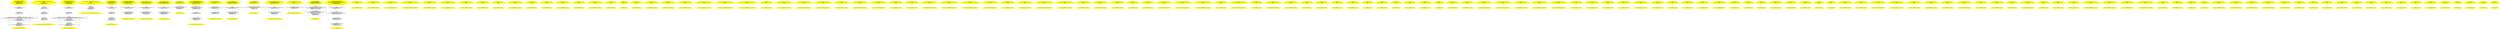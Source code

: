 digraph iCFG {
337 [label="337:  DeclStmt \n   n$59=_fun_malloc_no_fail(sizeof(int ):int ) [line 103]\n  *&x:int *=n$59 [line 103]\n  REMOVE_TEMPS(n$59); [line 103]\n " shape="box"]
	

	 337 -> 336 ;
336 [label="336:  BinaryOperatorStmt: Assign \n   n$58=*&x:int * [line 104]\n  *n$58:int =2 [line 104]\n  REMOVE_TEMPS(n$58); [line 104]\n " shape="box"]
	

	 336 -> 335 ;
335 [label="335:  DeclStmt \n   DECLARE_LOCALS(&__objc_anonymous_block_MemoryLeakExample_blockFreeNoLeakTODO______2); [line 105]\n  n$56=_fun___objc_alloc_no_fail(sizeof(class __objc_anonymous_block_MemoryLeakExample_blockFreeNoLeakTODO______2 ):unsigned long ) [line 105]\n  *&__objc_anonymous_block_MemoryLeakExample_blockFreeNoLeakTODO______2:class __objc_anonymous_block_MemoryLeakExample_blockFreeNoLeakTODO______2 =n$56 [line 105]\n  n$57=*&x:int * [line 105]\n  *n$56.x:int *=n$57 [line 105]\n  n$51=*&x:int * [line 105]\n  *&blk:_fn_ (*)=(_fun___objc_anonymous_block_MemoryLeakExample_blockFreeNoLeakTODO______2,n$51) [line 105]\n  REMOVE_TEMPS(n$56,n$57,n$51); [line 105]\n  NULLIFY(&x,false); [line 105]\n " shape="box"]
	

	 335 -> 329 ;
334 [label="334:  DeclStmt \n   n$54=*&x:int * [line 106]\n  n$55=*n$54:int  [line 106]\n  *&i:int =n$55 [line 106]\n  REMOVE_TEMPS(n$54,n$55); [line 106]\n " shape="box"]
	

	 334 -> 333 ;
333 [label="333:  Call _fun_free \n   n$53=*&x:int * [line 107]\n  _fun_free(n$53:void *) [line 107]\n  REMOVE_TEMPS(n$53); [line 107]\n  NULLIFY(&x,false); [line 107]\n " shape="box"]
	

	 333 -> 332 ;
332 [label="332:  Return Stmt \n   n$52=*&i:int  [line 108]\n  *&return:int =n$52 [line 108]\n  REMOVE_TEMPS(n$52); [line 108]\n  NULLIFY(&i,false); [line 108]\n  APPLY_ABSTRACTION; [line 108]\n " shape="box"]
	

	 332 -> 331 ;
331 [label="331: Exit __objc_anonymous_block_MemoryLeakExample_blockFreeNoLeakTODO______2 \n  " color=yellow style=filled]
	

330 [label="330: Start __objc_anonymous_block_MemoryLeakExample_blockFreeNoLeakTODO______2\nFormals:  x:int *\nLocals:  i:int \nCaptured:  x:int * \n   DECLARE_LOCALS(&return,&i); [line 105]\n  NULLIFY(&i,false); [line 105]\n " color=yellow style=filled]
	

	 330 -> 334 ;
329 [label="329:  Return Stmt \n   n$49=*&blk:_fn_ (*) [line 110]\n  n$50=n$49() [line 110]\n  *&return:int =n$50 [line 110]\n  REMOVE_TEMPS(n$49,n$50); [line 110]\n  NULLIFY(&__objc_anonymous_block_MemoryLeakExample_blockFreeNoLeakTODO______2,true); [line 110]\n  NULLIFY(&blk,false); [line 110]\n  APPLY_ABSTRACTION; [line 110]\n " shape="box"]
	

	 329 -> 328 ;
328 [label="328: Exit MemoryLeakExample_blockFreeNoLeakTODO \n  " color=yellow style=filled]
	

327 [label="327: Start MemoryLeakExample_blockFreeNoLeakTODO\nFormals:  self:class MemoryLeakExample *\nLocals:  blk:_fn_ (*) x:int * \n   DECLARE_LOCALS(&return,&blk,&x); [line 102]\n  NULLIFY(&blk,false); [line 102]\n  NULLIFY(&self,false); [line 102]\n  NULLIFY(&x,false); [line 102]\n " color=yellow style=filled]
	

	 327 -> 337 ;
326 [label="326:  DeclStmt \n   n$48=_fun_malloc_no_fail(sizeof(int ):int ) [line 94]\n  *&x:int *=n$48 [line 94]\n  REMOVE_TEMPS(n$48); [line 94]\n " shape="box"]
	

	 326 -> 325 ;
325 [label="325:  BinaryOperatorStmt: Assign \n   n$47=*&x:int * [line 95]\n  *n$47:int =2 [line 95]\n  REMOVE_TEMPS(n$47); [line 95]\n " shape="box"]
	

	 325 -> 324 ;
324 [label="324:  DeclStmt \n   DECLARE_LOCALS(&__objc_anonymous_block_MemoryLeakExample_blockCapturedVarLeak______1); [line 96]\n  n$45=_fun___objc_alloc_no_fail(sizeof(class __objc_anonymous_block_MemoryLeakExample_blockCapturedVarLeak______1 ):unsigned long ) [line 96]\n  *&__objc_anonymous_block_MemoryLeakExample_blockCapturedVarLeak______1:class __objc_anonymous_block_MemoryLeakExample_blockCapturedVarLeak______1 =n$45 [line 96]\n  n$46=*&x:int * [line 96]\n  *n$45.x:int *=n$46 [line 96]\n  n$42=*&x:int * [line 96]\n  *&blk:_fn_ (*)=(_fun___objc_anonymous_block_MemoryLeakExample_blockCapturedVarLeak______1,n$42) [line 96]\n  REMOVE_TEMPS(n$45,n$46,n$42); [line 96]\n  NULLIFY(&x,false); [line 96]\n " shape="box"]
	

	 324 -> 320 ;
323 [label="323:  Return Stmt \n   n$43=*&x:int * [line 97]\n  n$44=*n$43:int  [line 97]\n  *&return:int =n$44 [line 97]\n  REMOVE_TEMPS(n$43,n$44); [line 97]\n  NULLIFY(&x,false); [line 97]\n  APPLY_ABSTRACTION; [line 97]\n " shape="box"]
	

	 323 -> 322 ;
322 [label="322: Exit __objc_anonymous_block_MemoryLeakExample_blockCapturedVarLeak______1 \n  " color=yellow style=filled]
	

321 [label="321: Start __objc_anonymous_block_MemoryLeakExample_blockCapturedVarLeak______1\nFormals:  x:int *\nLocals: \nCaptured:  x:int * \n   DECLARE_LOCALS(&return); [line 96]\n " color=yellow style=filled]
	

	 321 -> 323 ;
320 [label="320:  Return Stmt \n   n$40=*&blk:_fn_ (*) [line 99]\n  n$41=n$40() [line 99]\n  *&return:int =n$41 [line 99]\n  REMOVE_TEMPS(n$40,n$41); [line 99]\n  NULLIFY(&__objc_anonymous_block_MemoryLeakExample_blockCapturedVarLeak______1,true); [line 99]\n  NULLIFY(&blk,false); [line 99]\n  APPLY_ABSTRACTION; [line 99]\n " shape="box"]
	

	 320 -> 319 ;
319 [label="319: Exit MemoryLeakExample_blockCapturedVarLeak \n  " color=yellow style=filled]
	

318 [label="318: Start MemoryLeakExample_blockCapturedVarLeak\nFormals:  self:class MemoryLeakExample *\nLocals:  blk:_fn_ (*) x:int * \n   DECLARE_LOCALS(&return,&blk,&x); [line 93]\n  NULLIFY(&blk,false); [line 93]\n  NULLIFY(&self,false); [line 93]\n  NULLIFY(&x,false); [line 93]\n " color=yellow style=filled]
	

	 318 -> 326 ;
317 [label="317:  DeclStmt \n   n$39=_fun_malloc_no_fail(sizeof(int ):int ) [line 88]\n  *&x:int *=n$39 [line 88]\n  REMOVE_TEMPS(n$39); [line 88]\n " shape="box"]
	

	 317 -> 316 ;
316 [label="316:  BinaryOperatorStmt: Assign \n   n$38=*&x:int * [line 89]\n  *n$38:int =7 [line 89]\n  REMOVE_TEMPS(n$38); [line 89]\n " shape="box"]
	

	 316 -> 315 ;
315 [label="315:  Return Stmt \n   n$36=*&x:int * [line 90]\n  n$37=*n$36:int  [line 90]\n  *&return:int =n$37 [line 90]\n  REMOVE_TEMPS(n$36,n$37); [line 90]\n  NULLIFY(&x,false); [line 90]\n  APPLY_ABSTRACTION; [line 90]\n " shape="box"]
	

	 315 -> 314 ;
314 [label="314: Exit MemoryLeakExample_regularLeak \n  " color=yellow style=filled]
	

313 [label="313: Start MemoryLeakExample_regularLeak\nFormals:  self:class MemoryLeakExample *\nLocals:  x:int * \n   DECLARE_LOCALS(&return,&x); [line 87]\n  NULLIFY(&self,false); [line 87]\n  NULLIFY(&x,false); [line 87]\n " color=yellow style=filled]
	

	 313 -> 317 ;
312 [label="312:  DeclStmt \n   n$35=_fun_FBColorCreateWithGray(0.000000:double ,0.300000:double ) [line 83]\n  *&borderColor:struct CGColor *=n$35 [line 83]\n  REMOVE_TEMPS(n$35); [line 83]\n " shape="box"]
	

	 312 -> 311 ;
311 [label="311:  Call _fun_CGColorRelease \n   n$34=*&borderColor:struct CGColor * [line 84]\n  _fun_CGColorRelease(n$34:struct CGColor *) [line 84]\n  REMOVE_TEMPS(n$34); [line 84]\n  NULLIFY(&borderColor,false); [line 84]\n  APPLY_ABSTRACTION; [line 84]\n " shape="box"]
	

	 311 -> 310 ;
310 [label="310: Exit MemoryLeakExample_testFBColorCreateWithGray \n  " color=yellow style=filled]
	

309 [label="309: Start MemoryLeakExample_testFBColorCreateWithGray\nFormals:  self:class MemoryLeakExample *\nLocals:  borderColor:struct CGColor * \n   DECLARE_LOCALS(&return,&borderColor); [line 82]\n  NULLIFY(&borderColor,false); [line 82]\n  NULLIFY(&self,false); [line 82]\n " color=yellow style=filled]
	

	 309 -> 312 ;
308 [label="308:  DeclStmt \n   n$33=_fun_CGBitmapContextCreateImage(0:struct CGContext *) [line 76]\n  *&newImage:struct CGImage *=n$33 [line 76]\n  REMOVE_TEMPS(n$33); [line 76]\n " shape="box"]
	

	 308 -> 307 ;
307 [label="307:  Call _fun_CGImageRelease \n   n$32=*&newImage:struct CGImage * [line 77]\n  _fun_CGImageRelease(n$32:struct CGImage *) [line 77]\n  REMOVE_TEMPS(n$32); [line 77]\n  NULLIFY(&newImage,false); [line 77]\n  APPLY_ABSTRACTION; [line 77]\n " shape="box"]
	

	 307 -> 306 ;
306 [label="306: Exit MemoryLeakExample_testImageRefRelease \n  " color=yellow style=filled]
	

305 [label="305: Start MemoryLeakExample_testImageRefRelease\nFormals: \nLocals:  newImage:struct CGImage * \n   DECLARE_LOCALS(&return,&newImage); [line 75]\n  NULLIFY(&newImage,false); [line 75]\n " color=yellow style=filled]
	

	 305 -> 308 ;
304 [label="304:  DeclStmt \n   n$31=_fun_SecTrustCopyPublicKey(0:struct __SecTrust *) [line 71]\n  *&allowedPublicKey:struct __SecKey *=n$31 [line 71]\n  REMOVE_TEMPS(n$31); [line 71]\n " shape="box"]
	

	 304 -> 303 ;
303 [label="303:  Call _fun___objc_release_cf \n   n$30=*&allowedPublicKey:struct __SecKey * [line 72]\n  _fun___objc_release_cf(1:_Bool ,n$30:void *) [line 72]\n  REMOVE_TEMPS(n$30); [line 72]\n  NULLIFY(&allowedPublicKey,false); [line 72]\n  APPLY_ABSTRACTION; [line 72]\n " shape="box"]
	

	 303 -> 302 ;
302 [label="302: Exit MemoryLeakExample_test2NoLeak \n  " color=yellow style=filled]
	

301 [label="301: Start MemoryLeakExample_test2NoLeak\nFormals: \nLocals:  allowedPublicKey:struct __SecKey * \n   DECLARE_LOCALS(&return,&allowedPublicKey); [line 70]\n  NULLIFY(&allowedPublicKey,false); [line 70]\n " color=yellow style=filled]
	

	 301 -> 304 ;
300 [label="300:  Call _fun_SecTrustCopyPublicKey \n   n$28=*&trust:struct __SecTrust * [line 67]\n  n$29=_fun_SecTrustCopyPublicKey(n$28:struct __SecTrust *) [line 67]\n  REMOVE_TEMPS(n$28,n$29); [line 67]\n  NULLIFY(&trust,false); [line 67]\n  APPLY_ABSTRACTION; [line 67]\n " shape="box"]
	

	 300 -> 299 ;
299 [label="299: Exit MemoryLeakExample_test2: \n  " color=yellow style=filled]
	

298 [label="298: Start MemoryLeakExample_test2:\nFormals:  trust:struct __SecTrust *\nLocals:  \n   DECLARE_LOCALS(&return); [line 66]\n " color=yellow style=filled]
	

	 298 -> 300 ;
297 [label="297:  DeclStmt \n   n$26=*&rect:struct CGRect  [line 59]\n  n$27=_fun_CGRectGetHeight(n$26:struct CGRect ) [line 59]\n  *&lineThickness:double =(0.200000 * n$27) [line 59]\n  REMOVE_TEMPS(n$26,n$27); [line 59]\n  NULLIFY(&rect,false); [line 59]\n  NULLIFY(&lineThickness,false); [line 59]\n " shape="box"]
	

	 297 -> 296 ;
296 [label="296:  DeclStmt \n   n$25=_fun_CGPathCreateMutable() [line 62]\n  *&path1:struct CGPath *=n$25 [line 62]\n  REMOVE_TEMPS(n$25); [line 62]\n " shape="box"]
	

	 296 -> 295 ;
295 [label="295:  Call _fun___objc_release_cf \n   n$24=*&path1:struct CGPath * [line 63]\n  _fun___objc_release_cf(1:_Bool ,n$24:void *) [line 63]\n  REMOVE_TEMPS(n$24); [line 63]\n  NULLIFY(&path1,false); [line 63]\n  APPLY_ABSTRACTION; [line 63]\n " shape="box"]
	

	 295 -> 294 ;
294 [label="294: Exit MemoryLeakExample_createCloseCrossGlyphNoLeak: \n  " color=yellow style=filled]
	

293 [label="293: Start MemoryLeakExample_createCloseCrossGlyphNoLeak:\nFormals:  rect:struct CGRect \nLocals:  path1:struct CGPath * lineThickness:double  \n   DECLARE_LOCALS(&return,&path1,&lineThickness); [line 58]\n  NULLIFY(&lineThickness,false); [line 58]\n  NULLIFY(&path1,false); [line 58]\n " color=yellow style=filled]
	

	 293 -> 297 ;
292 [label="292:  BinaryOperatorStmt: Mul \n   n$22=*&rect:struct CGRect  [line 54]\n  n$23=_fun_CGRectGetHeight(n$22:struct CGRect ) [line 54]\n  REMOVE_TEMPS(n$22,n$23); [line 54]\n  NULLIFY(&rect,false); [line 54]\n " shape="box"]
	

	 292 -> 291 ;
291 [label="291:  Call _fun_CGPathCreateMutable \n   n$21=_fun_CGPathCreateMutable() [line 55]\n  REMOVE_TEMPS(n$21); [line 55]\n  APPLY_ABSTRACTION; [line 55]\n " shape="box"]
	

	 291 -> 290 ;
290 [label="290: Exit MemoryLeakExample_createCloseCrossGlyph: \n  " color=yellow style=filled]
	

289 [label="289: Start MemoryLeakExample_createCloseCrossGlyph:\nFormals:  rect:struct CGRect \nLocals:  \n   DECLARE_LOCALS(&return); [line 53]\n " color=yellow style=filled]
	

	 289 -> 292 ;
288 [label="288:  DeclStmt \n   n$20=_fun_CTFramesetterCreateWithAttributedString(0:struct __CFAttributedString *) [line 49]\n  *&framesetter:struct __CTFramesetter *=n$20 [line 49]\n  REMOVE_TEMPS(n$20); [line 49]\n " shape="box"]
	

	 288 -> 287 ;
287 [label="287:  Call _fun___objc_release_cf \n   n$19=*&framesetter:struct __CTFramesetter * [line 50]\n  _fun___objc_release_cf(1:_Bool ,n$19:void *) [line 50]\n  REMOVE_TEMPS(n$19); [line 50]\n  NULLIFY(&framesetter,false); [line 50]\n  APPLY_ABSTRACTION; [line 50]\n " shape="box"]
	

	 287 -> 286 ;
286 [label="286: Exit MemoryLeakExample_test1NoLeak \n  " color=yellow style=filled]
	

285 [label="285: Start MemoryLeakExample_test1NoLeak\nFormals: \nLocals:  framesetter:struct __CTFramesetter * \n   DECLARE_LOCALS(&return,&framesetter); [line 48]\n  NULLIFY(&framesetter,false); [line 48]\n " color=yellow style=filled]
	

	 285 -> 288 ;
284 [label="284:  Call _fun_CTFramesetterCreateWithAttributedString \n   n$17=*&str:struct __CFAttributedString * [line 45]\n  n$18=_fun_CTFramesetterCreateWithAttributedString(n$17:struct __CFAttributedString *) [line 45]\n  REMOVE_TEMPS(n$17,n$18); [line 45]\n  NULLIFY(&str,false); [line 45]\n  APPLY_ABSTRACTION; [line 45]\n " shape="box"]
	

	 284 -> 283 ;
283 [label="283: Exit MemoryLeakExample_test1: \n  " color=yellow style=filled]
	

282 [label="282: Start MemoryLeakExample_test1:\nFormals:  str:struct __CFAttributedString *\nLocals:  \n   DECLARE_LOCALS(&return); [line 44]\n " color=yellow style=filled]
	

	 282 -> 284 ;
281 [label="281:  DeclStmt \n   n$16=_fun_CFAttributedStringCreateMutable(0:struct __CFAllocator *,0:long ) [line 40]\n  *&maString:struct __CFAttributedString *=n$16 [line 40]\n  REMOVE_TEMPS(n$16); [line 40]\n " shape="box"]
	

	 281 -> 280 ;
280 [label="280:  Call _fun___objc_release_cf \n   n$15=*&maString:struct __CFAttributedString * [line 41]\n  _fun___objc_release_cf(1:_Bool ,n$15:void *) [line 41]\n  REMOVE_TEMPS(n$15); [line 41]\n  NULLIFY(&maString,false); [line 41]\n  APPLY_ABSTRACTION; [line 41]\n " shape="box"]
	

	 280 -> 279 ;
279 [label="279: Exit MemoryLeakExample_measureFrameSizeForTextNoLeak \n  " color=yellow style=filled]
	

278 [label="278: Start MemoryLeakExample_measureFrameSizeForTextNoLeak\nFormals: \nLocals:  maString:struct __CFAttributedString * \n   DECLARE_LOCALS(&return,&maString); [line 38]\n  NULLIFY(&maString,false); [line 38]\n " color=yellow style=filled]
	

	 278 -> 281 ;
277 [label="277:  Call _fun_CFAttributedStringCreateMutable \n   n$14=_fun_CFAttributedStringCreateMutable(0:struct __CFAllocator *,0:long ) [line 35]\n  REMOVE_TEMPS(n$14); [line 35]\n  APPLY_ABSTRACTION; [line 35]\n " shape="box"]
	

	 277 -> 276 ;
276 [label="276: Exit MemoryLeakExample_measureFrameSizeForText \n  " color=yellow style=filled]
	

275 [label="275: Start MemoryLeakExample_measureFrameSizeForText\nFormals: \nLocals:  \n   DECLARE_LOCALS(&return); [line 34]\n " color=yellow style=filled]
	

	 275 -> 277 ;
274 [label="274:  DeclStmt \n   n$10=*&self:class MemoryLeakExample * [line 30]\n  n$11=_fun_MemoryLeakExample_backgroundCoveringView(n$10:class MemoryLeakExample *) [line 30]\n  n$12=_fun_UIView_bounds(n$11:class UIView *) [line 30]\n  n$13=_fun_CGPathCreateWithRect(n$12:struct CGRect ,0:struct CGAffineTransform *) [line 30]\n  *&shadowPath:struct CGPath *=n$13 [line 30]\n  REMOVE_TEMPS(n$10,n$11,n$12,n$13); [line 30]\n " shape="box"]
	

	 274 -> 273 ;
273 [label="273:  Message Call: setShadowPath: \n   n$6=*&self:class MemoryLeakExample * [line 31]\n  n$7=_fun_MemoryLeakExample_backgroundCoveringView(n$6:class MemoryLeakExample *) [line 31]\n  n$8=_fun_UIView_layer(n$7:class UIView *) [line 31]\n  n$9=*&shadowPath:struct CGPath * [line 31]\n  _fun_CALayer_setShadowPath:(n$8:class CALayer *,n$9:struct CGPath *) [line 31]\n  REMOVE_TEMPS(n$6,n$7,n$8,n$9); [line 31]\n  NULLIFY(&self,false); [line 31]\n  NULLIFY(&shadowPath,false); [line 31]\n  APPLY_ABSTRACTION; [line 31]\n " shape="box"]
	

	 273 -> 272 ;
272 [label="272: Exit MemoryLeakExample_test \n  " color=yellow style=filled]
	

271 [label="271: Start MemoryLeakExample_test\nFormals:  self:class MemoryLeakExample *\nLocals:  shadowPath:struct CGPath * \n   DECLARE_LOCALS(&return,&shadowPath); [line 28]\n  NULLIFY(&shadowPath,false); [line 28]\n " color=yellow style=filled]
	

	 271 -> 274 ;
270 [label="270:  DeclStmt \n   n$5=_fun___objc_alloc_no_fail(sizeof(class UIView ):unsigned long ) [line 20]\n  *&attachmentContainerView:class UIView *=n$5 [line 20]\n  REMOVE_TEMPS(n$5); [line 20]\n " shape="box"]
	

	 270 -> 269 ;
269 [label="269:  DeclStmt \n   n$2=*&attachmentContainerView:class UIView * [line 22]\n  n$3=_fun_UIView_bounds(n$2:class UIView *) [line 22]\n  n$4=_fun_CGPathCreateWithRect(n$3:struct CGRect ,0:struct CGAffineTransform *) [line 22]\n  *&shadowPath:struct CGPath *=n$4 [line 22]\n  REMOVE_TEMPS(n$2,n$3,n$4); [line 22]\n " shape="box"]
	

	 269 -> 268 ;
268 [label="268:  Call _fun_CGPathRelease \n   n$1=*&shadowPath:struct CGPath * [line 24]\n  _fun_CGPathRelease(n$1:struct CGPath *) [line 24]\n  REMOVE_TEMPS(n$1); [line 24]\n  NULLIFY(&shadowPath,false); [line 24]\n " shape="box"]
	

	 268 -> 267 ;
267 [label="267:  Message Call: release \n   n$0=*&attachmentContainerView:class UIView * [line 25]\n  _fun___objc_release(n$0:class UIView *) [line 25]\n  REMOVE_TEMPS(n$0); [line 25]\n  NULLIFY(&attachmentContainerView,false); [line 25]\n  APPLY_ABSTRACTION; [line 25]\n " shape="box"]
	

	 267 -> 266 ;
266 [label="266: Exit MemoryLeakExample_layoutSubviews \n  " color=yellow style=filled]
	

265 [label="265: Start MemoryLeakExample_layoutSubviews\nFormals:  self:class MemoryLeakExample *\nLocals:  shadowPath:struct CGPath * attachmentContainerView:class UIView * \n   DECLARE_LOCALS(&return,&shadowPath,&attachmentContainerView); [line 19]\n  NULLIFY(&attachmentContainerView,false); [line 19]\n  NULLIFY(&self,false); [line 19]\n  NULLIFY(&shadowPath,false); [line 19]\n " color=yellow style=filled]
	

	 265 -> 270 ;
264 [label="264: Exit MemoryLeakExample_frontendChecks \n  " color=yellow style=filled]
	

263 [label="263: Start MemoryLeakExample_frontendChecks\nFormals: \nLocals:  \n  " color=yellow style=filled]
	

	 263 -> 264 ;
262 [label="262: Exit UICollisionBehaviorDelegate_frontendChecks \n  " color=yellow style=filled]
	

261 [label="261: Start UICollisionBehaviorDelegate_frontendChecks\nFormals: \nLocals:  \n  " color=yellow style=filled]
	

	 261 -> 262 ;
260 [label="260: Exit UIDynamicAnimatorDelegate_frontendChecks \n  " color=yellow style=filled]
	

259 [label="259: Start UIDynamicAnimatorDelegate_frontendChecks\nFormals: \nLocals:  \n  " color=yellow style=filled]
	

	 259 -> 260 ;
258 [label="258: Exit UIPopoverPresentationControllerDelegate_frontendChecks \n  " color=yellow style=filled]
	

257 [label="257: Start UIPopoverPresentationControllerDelegate_frontendChecks\nFormals: \nLocals:  \n  " color=yellow style=filled]
	

	 257 -> 258 ;
256 [label="256: Exit NSTextAttachmentContainer_frontendChecks \n  " color=yellow style=filled]
	

255 [label="255: Start NSTextAttachmentContainer_frontendChecks\nFormals: \nLocals:  \n  " color=yellow style=filled]
	

	 255 -> 256 ;
254 [label="254: Exit NSTextLayoutOrientationProvider_frontendChecks \n  " color=yellow style=filled]
	

253 [label="253: Start NSTextLayoutOrientationProvider_frontendChecks\nFormals: \nLocals:  \n  " color=yellow style=filled]
	

	 253 -> 254 ;
252 [label="252: Exit NSLayoutManagerDelegate_frontendChecks \n  " color=yellow style=filled]
	

251 [label="251: Start NSLayoutManagerDelegate_frontendChecks\nFormals: \nLocals:  \n  " color=yellow style=filled]
	

	 251 -> 252 ;
250 [label="250: Exit NSTextStorageDelegate_frontendChecks \n  " color=yellow style=filled]
	

249 [label="249: Start NSTextStorageDelegate_frontendChecks\nFormals: \nLocals:  \n  " color=yellow style=filled]
	

	 249 -> 250 ;
248 [label="248: Exit UIWebViewDelegate_frontendChecks \n  " color=yellow style=filled]
	

247 [label="247: Start UIWebViewDelegate_frontendChecks\nFormals: \nLocals:  \n  " color=yellow style=filled]
	

	 247 -> 248 ;
246 [label="246: Exit UIVideoEditorControllerDelegate_frontendChecks \n  " color=yellow style=filled]
	

245 [label="245: Start UIVideoEditorControllerDelegate_frontendChecks\nFormals: \nLocals:  \n  " color=yellow style=filled]
	

	 245 -> 246 ;
244 [label="244: Exit UIToolbarDelegate_frontendChecks \n  " color=yellow style=filled]
	

243 [label="243: Start UIToolbarDelegate_frontendChecks\nFormals: \nLocals:  \n  " color=yellow style=filled]
	

	 243 -> 244 ;
242 [label="242: Exit UITextViewDelegate_frontendChecks \n  " color=yellow style=filled]
	

241 [label="241: Start UITextViewDelegate_frontendChecks\nFormals: \nLocals:  \n  " color=yellow style=filled]
	

	 241 -> 242 ;
240 [label="240: Exit UITabBarControllerDelegate_frontendChecks \n  " color=yellow style=filled]
	

239 [label="239: Start UITabBarControllerDelegate_frontendChecks\nFormals: \nLocals:  \n  " color=yellow style=filled]
	

	 239 -> 240 ;
238 [label="238: Exit UITabBarDelegate_frontendChecks \n  " color=yellow style=filled]
	

237 [label="237: Start UITabBarDelegate_frontendChecks\nFormals: \nLocals:  \n  " color=yellow style=filled]
	

	 237 -> 238 ;
236 [label="236: Exit UISplitViewControllerDelegate_frontendChecks \n  " color=yellow style=filled]
	

235 [label="235: Start UISplitViewControllerDelegate_frontendChecks\nFormals: \nLocals:  \n  " color=yellow style=filled]
	

	 235 -> 236 ;
234 [label="234: Exit EAGLDrawable_frontendChecks \n  " color=yellow style=filled]
	

233 [label="233: Start EAGLDrawable_frontendChecks\nFormals: \nLocals:  \n  " color=yellow style=filled]
	

	 233 -> 234 ;
232 [label="232: Exit CAAction_frontendChecks \n  " color=yellow style=filled]
	

231 [label="231: Start CAAction_frontendChecks\nFormals: \nLocals:  \n  " color=yellow style=filled]
	

	 231 -> 232 ;
230 [label="230: Exit CAMediaTiming_frontendChecks \n  " color=yellow style=filled]
	

229 [label="229: Start CAMediaTiming_frontendChecks\nFormals: \nLocals:  \n  " color=yellow style=filled]
	

	 229 -> 230 ;
228 [label="228: Exit UISearchDisplayDelegate_frontendChecks \n  " color=yellow style=filled]
	

227 [label="227: Start UISearchDisplayDelegate_frontendChecks\nFormals: \nLocals:  \n  " color=yellow style=filled]
	

	 227 -> 228 ;
226 [label="226: Exit UISearchResultsUpdating_frontendChecks \n  " color=yellow style=filled]
	

225 [label="225: Start UISearchResultsUpdating_frontendChecks\nFormals: \nLocals:  \n  " color=yellow style=filled]
	

	 225 -> 226 ;
224 [label="224: Exit UISearchControllerDelegate_frontendChecks \n  " color=yellow style=filled]
	

223 [label="223: Start UISearchControllerDelegate_frontendChecks\nFormals: \nLocals:  \n  " color=yellow style=filled]
	

	 223 -> 224 ;
222 [label="222: Exit UIViewControllerContextTransitioning_frontendChecks \n  " color=yellow style=filled]
	

221 [label="221: Start UIViewControllerContextTransitioning_frontendChecks\nFormals: \nLocals:  \n  " color=yellow style=filled]
	

	 221 -> 222 ;
220 [label="220: Exit UIAdaptivePresentationControllerDelegate_frontendChecks \n  " color=yellow style=filled]
	

219 [label="219: Start UIAdaptivePresentationControllerDelegate_frontendChecks\nFormals: \nLocals:  \n  " color=yellow style=filled]
	

	 219 -> 220 ;
218 [label="218: Exit UIViewControllerTransitionCoordinatorContext_frontendChecks \n  " color=yellow style=filled]
	

217 [label="217: Start UIViewControllerTransitionCoordinatorContext_frontendChecks\nFormals: \nLocals:  \n  " color=yellow style=filled]
	

	 217 -> 218 ;
216 [label="216: Exit UISearchBarDelegate_frontendChecks \n  " color=yellow style=filled]
	

215 [label="215: Start UISearchBarDelegate_frontendChecks\nFormals: \nLocals:  \n  " color=yellow style=filled]
	

	 215 -> 216 ;
214 [label="214: Exit UIPrintInteractionControllerDelegate_frontendChecks \n  " color=yellow style=filled]
	

213 [label="213: Start UIPrintInteractionControllerDelegate_frontendChecks\nFormals: \nLocals:  \n  " color=yellow style=filled]
	

	 213 -> 214 ;
212 [label="212: Exit UIPrinterPickerControllerDelegate_frontendChecks \n  " color=yellow style=filled]
	

211 [label="211: Start UIPrinterPickerControllerDelegate_frontendChecks\nFormals: \nLocals:  \n  " color=yellow style=filled]
	

	 211 -> 212 ;
210 [label="210: Exit UIPopoverBackgroundViewMethods_frontendChecks \n  " color=yellow style=filled]
	

209 [label="209: Start UIPopoverBackgroundViewMethods_frontendChecks\nFormals: \nLocals:  \n  " color=yellow style=filled]
	

	 209 -> 210 ;
208 [label="208: Exit UIPopoverControllerDelegate_frontendChecks \n  " color=yellow style=filled]
	

207 [label="207: Start UIPopoverControllerDelegate_frontendChecks\nFormals: \nLocals:  \n  " color=yellow style=filled]
	

	 207 -> 208 ;
206 [label="206: Exit UIPageViewControllerDataSource_frontendChecks \n  " color=yellow style=filled]
	

205 [label="205: Start UIPageViewControllerDataSource_frontendChecks\nFormals: \nLocals:  \n  " color=yellow style=filled]
	

	 205 -> 206 ;
204 [label="204: Exit UIPageViewControllerDelegate_frontendChecks \n  " color=yellow style=filled]
	

203 [label="203: Start UIPageViewControllerDelegate_frontendChecks\nFormals: \nLocals:  \n  " color=yellow style=filled]
	

	 203 -> 204 ;
202 [label="202: Exit UINavigationBarDelegate_frontendChecks \n  " color=yellow style=filled]
	

201 [label="201: Start UINavigationBarDelegate_frontendChecks\nFormals: \nLocals:  \n  " color=yellow style=filled]
	

	 201 -> 202 ;
200 [label="200: Exit UITextDocumentProxy_frontendChecks \n  " color=yellow style=filled]
	

199 [label="199: Start UITextDocumentProxy_frontendChecks\nFormals: \nLocals:  \n  " color=yellow style=filled]
	

	 199 -> 200 ;
198 [label="198: Exit UIImagePickerControllerDelegate_frontendChecks \n  " color=yellow style=filled]
	

197 [label="197: Start UIImagePickerControllerDelegate_frontendChecks\nFormals: \nLocals:  \n  " color=yellow style=filled]
	

	 197 -> 198 ;
196 [label="196: Exit UIViewControllerAnimatedTransitioning_frontendChecks \n  " color=yellow style=filled]
	

195 [label="195: Start UIViewControllerAnimatedTransitioning_frontendChecks\nFormals: \nLocals:  \n  " color=yellow style=filled]
	

	 195 -> 196 ;
194 [label="194: Exit UIViewControllerInteractiveTransitioning_frontendChecks \n  " color=yellow style=filled]
	

193 [label="193: Start UIViewControllerInteractiveTransitioning_frontendChecks\nFormals: \nLocals:  \n  " color=yellow style=filled]
	

	 193 -> 194 ;
192 [label="192: Exit UINavigationControllerDelegate_frontendChecks \n  " color=yellow style=filled]
	

191 [label="191: Start UINavigationControllerDelegate_frontendChecks\nFormals: \nLocals:  \n  " color=yellow style=filled]
	

	 191 -> 192 ;
190 [label="190: Exit UIDocumentMenuDelegate_frontendChecks \n  " color=yellow style=filled]
	

189 [label="189: Start UIDocumentMenuDelegate_frontendChecks\nFormals: \nLocals:  \n  " color=yellow style=filled]
	

	 189 -> 190 ;
188 [label="188: Exit UIDocumentPickerDelegate_frontendChecks \n  " color=yellow style=filled]
	

187 [label="187: Start UIDocumentPickerDelegate_frontendChecks\nFormals: \nLocals:  \n  " color=yellow style=filled]
	

	 187 -> 188 ;
186 [label="186: Exit UIDocumentInteractionControllerDelegate_frontendChecks \n  " color=yellow style=filled]
	

185 [label="185: Start UIDocumentInteractionControllerDelegate_frontendChecks\nFormals: \nLocals:  \n  " color=yellow style=filled]
	

	 185 -> 186 ;
184 [label="184: Exit UICollectionViewDelegateFlowLayout_frontendChecks \n  " color=yellow style=filled]
	

183 [label="183: Start UICollectionViewDelegateFlowLayout_frontendChecks\nFormals: \nLocals:  \n  " color=yellow style=filled]
	

	 183 -> 184 ;
182 [label="182: Exit UICollectionViewDelegate_frontendChecks \n  " color=yellow style=filled]
	

181 [label="181: Start UICollectionViewDelegate_frontendChecks\nFormals: \nLocals:  \n  " color=yellow style=filled]
	

	 181 -> 182 ;
180 [label="180: Exit UICollectionViewDataSource_frontendChecks \n  " color=yellow style=filled]
	

179 [label="179: Start UICollectionViewDataSource_frontendChecks\nFormals: \nLocals:  \n  " color=yellow style=filled]
	

	 179 -> 180 ;
178 [label="178: Exit UIBarPositioningDelegate_frontendChecks \n  " color=yellow style=filled]
	

177 [label="177: Start UIBarPositioningDelegate_frontendChecks\nFormals: \nLocals:  \n  " color=yellow style=filled]
	

	 177 -> 178 ;
176 [label="176: Exit UIBarPositioning_frontendChecks \n  " color=yellow style=filled]
	

175 [label="175: Start UIBarPositioning_frontendChecks\nFormals: \nLocals:  \n  " color=yellow style=filled]
	

	 175 -> 176 ;
174 [label="174: Exit UIPreviewActionItem_frontendChecks \n  " color=yellow style=filled]
	

173 [label="173: Start UIPreviewActionItem_frontendChecks\nFormals: \nLocals:  \n  " color=yellow style=filled]
	

	 173 -> 174 ;
172 [label="172: Exit UIViewControllerPreviewing_frontendChecks \n  " color=yellow style=filled]
	

171 [label="171: Start UIViewControllerPreviewing_frontendChecks\nFormals: \nLocals:  \n  " color=yellow style=filled]
	

	 171 -> 172 ;
170 [label="170: Exit UIViewControllerPreviewingDelegate_frontendChecks \n  " color=yellow style=filled]
	

169 [label="169: Start UIViewControllerPreviewingDelegate_frontendChecks\nFormals: \nLocals:  \n  " color=yellow style=filled]
	

	 169 -> 170 ;
168 [label="168: Exit UIViewControllerTransitioningDelegate_frontendChecks \n  " color=yellow style=filled]
	

167 [label="167: Start UIViewControllerTransitioningDelegate_frontendChecks\nFormals: \nLocals:  \n  " color=yellow style=filled]
	

	 167 -> 168 ;
166 [label="166: Exit UIContentContainer_frontendChecks \n  " color=yellow style=filled]
	

165 [label="165: Start UIContentContainer_frontendChecks\nFormals: \nLocals:  \n  " color=yellow style=filled]
	

	 165 -> 166 ;
164 [label="164: Exit UIViewControllerTransitionCoordinator_frontendChecks \n  " color=yellow style=filled]
	

163 [label="163: Start UIViewControllerTransitionCoordinator_frontendChecks\nFormals: \nLocals:  \n  " color=yellow style=filled]
	

	 163 -> 164 ;
162 [label="162: Exit UIObjectRestoration_frontendChecks \n  " color=yellow style=filled]
	

161 [label="161: Start UIObjectRestoration_frontendChecks\nFormals: \nLocals:  \n  " color=yellow style=filled]
	

	 161 -> 162 ;
160 [label="160: Exit UIDataSourceModelAssociation_frontendChecks \n  " color=yellow style=filled]
	

159 [label="159: Start UIDataSourceModelAssociation_frontendChecks\nFormals: \nLocals:  \n  " color=yellow style=filled]
	

	 159 -> 160 ;
158 [label="158: Exit UIViewControllerRestoration_frontendChecks \n  " color=yellow style=filled]
	

157 [label="157: Start UIViewControllerRestoration_frontendChecks\nFormals: \nLocals:  \n  " color=yellow style=filled]
	

	 157 -> 158 ;
156 [label="156: Exit UIStateRestoring_frontendChecks \n  " color=yellow style=filled]
	

155 [label="155: Start UIStateRestoring_frontendChecks\nFormals: \nLocals:  \n  " color=yellow style=filled]
	

	 155 -> 156 ;
154 [label="154: Exit UIApplicationDelegate_frontendChecks \n  " color=yellow style=filled]
	

153 [label="153: Start UIApplicationDelegate_frontendChecks\nFormals: \nLocals:  \n  " color=yellow style=filled]
	

	 153 -> 154 ;
152 [label="152: Exit UIAlertViewDelegate_frontendChecks \n  " color=yellow style=filled]
	

151 [label="151: Start UIAlertViewDelegate_frontendChecks\nFormals: \nLocals:  \n  " color=yellow style=filled]
	

	 151 -> 152 ;
150 [label="150: Exit UIActionSheetDelegate_frontendChecks \n  " color=yellow style=filled]
	

149 [label="149: Start UIActionSheetDelegate_frontendChecks\nFormals: \nLocals:  \n  " color=yellow style=filled]
	

	 149 -> 150 ;
148 [label="148: Exit UITextSelecting_frontendChecks \n  " color=yellow style=filled]
	

147 [label="147: Start UITextSelecting_frontendChecks\nFormals: \nLocals:  \n  " color=yellow style=filled]
	

	 147 -> 148 ;
146 [label="146: Exit UITextFieldDelegate_frontendChecks \n  " color=yellow style=filled]
	

145 [label="145: Start UITextFieldDelegate_frontendChecks\nFormals: \nLocals:  \n  " color=yellow style=filled]
	

	 145 -> 146 ;
144 [label="144: Exit UITextInput_frontendChecks \n  " color=yellow style=filled]
	

143 [label="143: Start UITextInput_frontendChecks\nFormals: \nLocals:  \n  " color=yellow style=filled]
	

	 143 -> 144 ;
142 [label="142: Exit UITextInputDelegate_frontendChecks \n  " color=yellow style=filled]
	

141 [label="141: Start UITextInputDelegate_frontendChecks\nFormals: \nLocals:  \n  " color=yellow style=filled]
	

	 141 -> 142 ;
140 [label="140: Exit UITextInputTokenizer_frontendChecks \n  " color=yellow style=filled]
	

139 [label="139: Start UITextInputTokenizer_frontendChecks\nFormals: \nLocals:  \n  " color=yellow style=filled]
	

	 139 -> 140 ;
138 [label="138: Exit UIKeyInput_frontendChecks \n  " color=yellow style=filled]
	

137 [label="137: Start UIKeyInput_frontendChecks\nFormals: \nLocals:  \n  " color=yellow style=filled]
	

	 137 -> 138 ;
136 [label="136: Exit UITextInputTraits_frontendChecks \n  " color=yellow style=filled]
	

135 [label="135: Start UITextInputTraits_frontendChecks\nFormals: \nLocals:  \n  " color=yellow style=filled]
	

	 135 -> 136 ;
134 [label="134: Exit UIActivityItemSource_frontendChecks \n  " color=yellow style=filled]
	

133 [label="133: Start UIActivityItemSource_frontendChecks\nFormals: \nLocals:  \n  " color=yellow style=filled]
	

	 133 -> 134 ;
132 [label="132: Exit UIAccessibilityReadingContent_frontendChecks \n  " color=yellow style=filled]
	

131 [label="131: Start UIAccessibilityReadingContent_frontendChecks\nFormals: \nLocals:  \n  " color=yellow style=filled]
	

	 131 -> 132 ;
130 [label="130: Exit UIGuidedAccessRestrictionDelegate_frontendChecks \n  " color=yellow style=filled]
	

129 [label="129: Start UIGuidedAccessRestrictionDelegate_frontendChecks\nFormals: \nLocals:  \n  " color=yellow style=filled]
	

	 129 -> 130 ;
128 [label="128: Exit UIAccessibilityIdentification_frontendChecks \n  " color=yellow style=filled]
	

127 [label="127: Start UIAccessibilityIdentification_frontendChecks\nFormals: \nLocals:  \n  " color=yellow style=filled]
	

	 127 -> 128 ;
126 [label="126: Exit UIScrollViewAccessibilityDelegate_frontendChecks \n  " color=yellow style=filled]
	

125 [label="125: Start UIScrollViewAccessibilityDelegate_frontendChecks\nFormals: \nLocals:  \n  " color=yellow style=filled]
	

	 125 -> 126 ;
124 [label="124: Exit UIPickerViewAccessibilityDelegate_frontendChecks \n  " color=yellow style=filled]
	

123 [label="123: Start UIPickerViewAccessibilityDelegate_frontendChecks\nFormals: \nLocals:  \n  " color=yellow style=filled]
	

	 123 -> 124 ;
122 [label="122: Exit UIPickerViewDelegate_frontendChecks \n  " color=yellow style=filled]
	

121 [label="121: Start UIPickerViewDelegate_frontendChecks\nFormals: \nLocals:  \n  " color=yellow style=filled]
	

	 121 -> 122 ;
120 [label="120: Exit UIPickerViewDataSource_frontendChecks \n  " color=yellow style=filled]
	

119 [label="119: Start UIPickerViewDataSource_frontendChecks\nFormals: \nLocals:  \n  " color=yellow style=filled]
	

	 119 -> 120 ;
118 [label="118: Exit UITableViewDelegate_frontendChecks \n  " color=yellow style=filled]
	

117 [label="117: Start UITableViewDelegate_frontendChecks\nFormals: \nLocals:  \n  " color=yellow style=filled]
	

	 117 -> 118 ;
116 [label="116: Exit UITableViewDataSource_frontendChecks \n  " color=yellow style=filled]
	

115 [label="115: Start UITableViewDataSource_frontendChecks\nFormals: \nLocals:  \n  " color=yellow style=filled]
	

	 115 -> 116 ;
114 [label="114: Exit UIGestureRecognizerDelegate_frontendChecks \n  " color=yellow style=filled]
	

113 [label="113: Start UIGestureRecognizerDelegate_frontendChecks\nFormals: \nLocals:  \n  " color=yellow style=filled]
	

	 113 -> 114 ;
112 [label="112: Exit UIScrollViewDelegate_frontendChecks \n  " color=yellow style=filled]
	

111 [label="111: Start UIScrollViewDelegate_frontendChecks\nFormals: \nLocals:  \n  " color=yellow style=filled]
	

	 111 -> 112 ;
110 [label="110: Exit UICoordinateSpace_frontendChecks \n  " color=yellow style=filled]
	

109 [label="109: Start UICoordinateSpace_frontendChecks\nFormals: \nLocals:  \n  " color=yellow style=filled]
	

	 109 -> 110 ;
108 [label="108: Exit UIFocusEnvironment_frontendChecks \n  " color=yellow style=filled]
	

107 [label="107: Start UIFocusEnvironment_frontendChecks\nFormals: \nLocals:  \n  " color=yellow style=filled]
	

	 107 -> 108 ;
106 [label="106: Exit UITraitEnvironment_frontendChecks \n  " color=yellow style=filled]
	

105 [label="105: Start UITraitEnvironment_frontendChecks\nFormals: \nLocals:  \n  " color=yellow style=filled]
	

	 105 -> 106 ;
104 [label="104: Exit UIInputViewAudioFeedback_frontendChecks \n  " color=yellow style=filled]
	

103 [label="103: Start UIInputViewAudioFeedback_frontendChecks\nFormals: \nLocals:  \n  " color=yellow style=filled]
	

	 103 -> 104 ;
102 [label="102: Exit UILayoutSupport_frontendChecks \n  " color=yellow style=filled]
	

101 [label="101: Start UILayoutSupport_frontendChecks\nFormals: \nLocals:  \n  " color=yellow style=filled]
	

	 101 -> 102 ;
100 [label="100: Exit UIDynamicItem_frontendChecks \n  " color=yellow style=filled]
	

99 [label="99: Start UIDynamicItem_frontendChecks\nFormals: \nLocals:  \n  " color=yellow style=filled]
	

	 99 -> 100 ;
98 [label="98: Exit UIAppearance_frontendChecks \n  " color=yellow style=filled]
	

97 [label="97: Start UIAppearance_frontendChecks\nFormals: \nLocals:  \n  " color=yellow style=filled]
	

	 97 -> 98 ;
96 [label="96: Exit UIAppearanceContainer_frontendChecks \n  " color=yellow style=filled]
	

95 [label="95: Start UIAppearanceContainer_frontendChecks\nFormals: \nLocals:  \n  " color=yellow style=filled]
	

	 95 -> 96 ;
94 [label="94: Exit CIFilterConstructor_frontendChecks \n  " color=yellow style=filled]
	

93 [label="93: Start CIFilterConstructor_frontendChecks\nFormals: \nLocals:  \n  " color=yellow style=filled]
	

	 93 -> 94 ;
92 [label="92: Exit MTLCommandBuffer_frontendChecks \n  " color=yellow style=filled]
	

91 [label="91: Start MTLCommandBuffer_frontendChecks\nFormals: \nLocals:  \n  " color=yellow style=filled]
	

	 91 -> 92 ;
90 [label="90: Exit MTLDevice_frontendChecks \n  " color=yellow style=filled]
	

89 [label="89: Start MTLDevice_frontendChecks\nFormals: \nLocals:  \n  " color=yellow style=filled]
	

	 89 -> 90 ;
88 [label="88: Exit MTLTexture_frontendChecks \n  " color=yellow style=filled]
	

87 [label="87: Start MTLTexture_frontendChecks\nFormals: \nLocals:  \n  " color=yellow style=filled]
	

	 87 -> 88 ;
86 [label="86: Exit UIAccelerometerDelegate_frontendChecks \n  " color=yellow style=filled]
	

85 [label="85: Start UIAccelerometerDelegate_frontendChecks\nFormals: \nLocals:  \n  " color=yellow style=filled]
	

	 85 -> 86 ;
84 [label="84: Exit NSUserActivityDelegate_frontendChecks \n  " color=yellow style=filled]
	

83 [label="83: Start NSUserActivityDelegate_frontendChecks\nFormals: \nLocals:  \n  " color=yellow style=filled]
	

	 83 -> 84 ;
82 [label="82: Exit NSURLSessionStreamDelegate_frontendChecks \n  " color=yellow style=filled]
	

81 [label="81: Start NSURLSessionStreamDelegate_frontendChecks\nFormals: \nLocals:  \n  " color=yellow style=filled]
	

	 81 -> 82 ;
80 [label="80: Exit NSURLSessionDownloadDelegate_frontendChecks \n  " color=yellow style=filled]
	

79 [label="79: Start NSURLSessionDownloadDelegate_frontendChecks\nFormals: \nLocals:  \n  " color=yellow style=filled]
	

	 79 -> 80 ;
78 [label="78: Exit NSURLSessionDataDelegate_frontendChecks \n  " color=yellow style=filled]
	

77 [label="77: Start NSURLSessionDataDelegate_frontendChecks\nFormals: \nLocals:  \n  " color=yellow style=filled]
	

	 77 -> 78 ;
76 [label="76: Exit NSURLSessionTaskDelegate_frontendChecks \n  " color=yellow style=filled]
	

75 [label="75: Start NSURLSessionTaskDelegate_frontendChecks\nFormals: \nLocals:  \n  " color=yellow style=filled]
	

	 75 -> 76 ;
74 [label="74: Exit NSURLSessionDelegate_frontendChecks \n  " color=yellow style=filled]
	

73 [label="73: Start NSURLSessionDelegate_frontendChecks\nFormals: \nLocals:  \n  " color=yellow style=filled]
	

	 73 -> 74 ;
72 [label="72: Exit NSNetServiceBrowserDelegate_frontendChecks \n  " color=yellow style=filled]
	

71 [label="71: Start NSNetServiceBrowserDelegate_frontendChecks\nFormals: \nLocals:  \n  " color=yellow style=filled]
	

	 71 -> 72 ;
70 [label="70: Exit NSNetServiceDelegate_frontendChecks \n  " color=yellow style=filled]
	

69 [label="69: Start NSNetServiceDelegate_frontendChecks\nFormals: \nLocals:  \n  " color=yellow style=filled]
	

	 69 -> 70 ;
68 [label="68: Exit NSMetadataQueryDelegate_frontendChecks \n  " color=yellow style=filled]
	

67 [label="67: Start NSMetadataQueryDelegate_frontendChecks\nFormals: \nLocals:  \n  " color=yellow style=filled]
	

	 67 -> 68 ;
66 [label="66: Exit NSFilePresenter_frontendChecks \n  " color=yellow style=filled]
	

65 [label="65: Start NSFilePresenter_frontendChecks\nFormals: \nLocals:  \n  " color=yellow style=filled]
	

	 65 -> 66 ;
64 [label="64: Exit NSExtensionRequestHandling_frontendChecks \n  " color=yellow style=filled]
	

63 [label="63: Start NSExtensionRequestHandling_frontendChecks\nFormals: \nLocals:  \n  " color=yellow style=filled]
	

	 63 -> 64 ;
62 [label="62: Exit NSCacheDelegate_frontendChecks \n  " color=yellow style=filled]
	

61 [label="61: Start NSCacheDelegate_frontendChecks\nFormals: \nLocals:  \n  " color=yellow style=filled]
	

	 61 -> 62 ;
60 [label="60: Exit NSXMLParserDelegate_frontendChecks \n  " color=yellow style=filled]
	

59 [label="59: Start NSXMLParserDelegate_frontendChecks\nFormals: \nLocals:  \n  " color=yellow style=filled]
	

	 59 -> 60 ;
58 [label="58: Exit NSURLProtocolClient_frontendChecks \n  " color=yellow style=filled]
	

57 [label="57: Start NSURLProtocolClient_frontendChecks\nFormals: \nLocals:  \n  " color=yellow style=filled]
	

	 57 -> 58 ;
56 [label="56: Exit NSURLConnectionDownloadDelegate_frontendChecks \n  " color=yellow style=filled]
	

55 [label="55: Start NSURLConnectionDownloadDelegate_frontendChecks\nFormals: \nLocals:  \n  " color=yellow style=filled]
	

	 55 -> 56 ;
54 [label="54: Exit NSURLConnectionDataDelegate_frontendChecks \n  " color=yellow style=filled]
	

53 [label="53: Start NSURLConnectionDataDelegate_frontendChecks\nFormals: \nLocals:  \n  " color=yellow style=filled]
	

	 53 -> 54 ;
52 [label="52: Exit NSURLConnectionDelegate_frontendChecks \n  " color=yellow style=filled]
	

51 [label="51: Start NSURLConnectionDelegate_frontendChecks\nFormals: \nLocals:  \n  " color=yellow style=filled]
	

	 51 -> 52 ;
50 [label="50: Exit NSURLAuthenticationChallengeSender_frontendChecks \n  " color=yellow style=filled]
	

49 [label="49: Start NSURLAuthenticationChallengeSender_frontendChecks\nFormals: \nLocals:  \n  " color=yellow style=filled]
	

	 49 -> 50 ;
48 [label="48: Exit NSStreamDelegate_frontendChecks \n  " color=yellow style=filled]
	

47 [label="47: Start NSStreamDelegate_frontendChecks\nFormals: \nLocals:  \n  " color=yellow style=filled]
	

	 47 -> 48 ;
46 [label="46: Exit NSMachPortDelegate_frontendChecks \n  " color=yellow style=filled]
	

45 [label="45: Start NSMachPortDelegate_frontendChecks\nFormals: \nLocals:  \n  " color=yellow style=filled]
	

	 45 -> 46 ;
44 [label="44: Exit NSPortDelegate_frontendChecks \n  " color=yellow style=filled]
	

43 [label="43: Start NSPortDelegate_frontendChecks\nFormals: \nLocals:  \n  " color=yellow style=filled]
	

	 43 -> 44 ;
42 [label="42: Exit NSLocking_frontendChecks \n  " color=yellow style=filled]
	

41 [label="41: Start NSLocking_frontendChecks\nFormals: \nLocals:  \n  " color=yellow style=filled]
	

	 41 -> 42 ;
40 [label="40: Exit NSKeyedUnarchiverDelegate_frontendChecks \n  " color=yellow style=filled]
	

39 [label="39: Start NSKeyedUnarchiverDelegate_frontendChecks\nFormals: \nLocals:  \n  " color=yellow style=filled]
	

	 39 -> 40 ;
38 [label="38: Exit NSKeyedArchiverDelegate_frontendChecks \n  " color=yellow style=filled]
	

37 [label="37: Start NSKeyedArchiverDelegate_frontendChecks\nFormals: \nLocals:  \n  " color=yellow style=filled]
	

	 37 -> 38 ;
36 [label="36: Exit NSFileManagerDelegate_frontendChecks \n  " color=yellow style=filled]
	

35 [label="35: Start NSFileManagerDelegate_frontendChecks\nFormals: \nLocals:  \n  " color=yellow style=filled]
	

	 35 -> 36 ;
34 [label="34: Exit NSDecimalNumberBehaviors_frontendChecks \n  " color=yellow style=filled]
	

33 [label="33: Start NSDecimalNumberBehaviors_frontendChecks\nFormals: \nLocals:  \n  " color=yellow style=filled]
	

	 33 -> 34 ;
32 [label="32: Exit NSProgressReporting_frontendChecks \n  " color=yellow style=filled]
	

31 [label="31: Start NSProgressReporting_frontendChecks\nFormals: \nLocals:  \n  " color=yellow style=filled]
	

	 31 -> 32 ;
30 [label="30: Exit NSFastEnumeration_frontendChecks \n  " color=yellow style=filled]
	

29 [label="29: Start NSFastEnumeration_frontendChecks\nFormals: \nLocals:  \n  " color=yellow style=filled]
	

	 29 -> 30 ;
28 [label="28: Exit OS_dispatch_io_frontendChecks \n  " color=yellow style=filled]
	

27 [label="27: Start OS_dispatch_io_frontendChecks\nFormals: \nLocals:  \n  " color=yellow style=filled]
	

	 27 -> 28 ;
26 [label="26: Exit OS_dispatch_data_frontendChecks \n  " color=yellow style=filled]
	

25 [label="25: Start OS_dispatch_data_frontendChecks\nFormals: \nLocals:  \n  " color=yellow style=filled]
	

	 25 -> 26 ;
24 [label="24: Exit OS_dispatch_semaphore_frontendChecks \n  " color=yellow style=filled]
	

23 [label="23: Start OS_dispatch_semaphore_frontendChecks\nFormals: \nLocals:  \n  " color=yellow style=filled]
	

	 23 -> 24 ;
22 [label="22: Exit OS_dispatch_group_frontendChecks \n  " color=yellow style=filled]
	

21 [label="21: Start OS_dispatch_group_frontendChecks\nFormals: \nLocals:  \n  " color=yellow style=filled]
	

	 21 -> 22 ;
20 [label="20: Exit OS_dispatch_source_frontendChecks \n  " color=yellow style=filled]
	

19 [label="19: Start OS_dispatch_source_frontendChecks\nFormals: \nLocals:  \n  " color=yellow style=filled]
	

	 19 -> 20 ;
18 [label="18: Exit OS_dispatch_queue_attr_frontendChecks \n  " color=yellow style=filled]
	

17 [label="17: Start OS_dispatch_queue_attr_frontendChecks\nFormals: \nLocals:  \n  " color=yellow style=filled]
	

	 17 -> 18 ;
16 [label="16: Exit OS_dispatch_queue_frontendChecks \n  " color=yellow style=filled]
	

15 [label="15: Start OS_dispatch_queue_frontendChecks\nFormals: \nLocals:  \n  " color=yellow style=filled]
	

	 15 -> 16 ;
14 [label="14: Exit OS_dispatch_object_frontendChecks \n  " color=yellow style=filled]
	

13 [label="13: Start OS_dispatch_object_frontendChecks\nFormals: \nLocals:  \n  " color=yellow style=filled]
	

	 13 -> 14 ;
12 [label="12: Exit NSDiscardableContent_frontendChecks \n  " color=yellow style=filled]
	

11 [label="11: Start NSDiscardableContent_frontendChecks\nFormals: \nLocals:  \n  " color=yellow style=filled]
	

	 11 -> 12 ;
10 [label="10: Exit NSSecureCoding_frontendChecks \n  " color=yellow style=filled]
	

9 [label="9: Start NSSecureCoding_frontendChecks\nFormals: \nLocals:  \n  " color=yellow style=filled]
	

	 9 -> 10 ;
8 [label="8: Exit NSCoding_frontendChecks \n  " color=yellow style=filled]
	

7 [label="7: Start NSCoding_frontendChecks\nFormals: \nLocals:  \n  " color=yellow style=filled]
	

	 7 -> 8 ;
6 [label="6: Exit NSMutableCopying_frontendChecks \n  " color=yellow style=filled]
	

5 [label="5: Start NSMutableCopying_frontendChecks\nFormals: \nLocals:  \n  " color=yellow style=filled]
	

	 5 -> 6 ;
4 [label="4: Exit NSCopying_frontendChecks \n  " color=yellow style=filled]
	

3 [label="3: Start NSCopying_frontendChecks\nFormals: \nLocals:  \n  " color=yellow style=filled]
	

	 3 -> 4 ;
2 [label="2: Exit NSObject_frontendChecks \n  " color=yellow style=filled]
	

1 [label="1: Start NSObject_frontendChecks\nFormals: \nLocals:  \n  " color=yellow style=filled]
	

	 1 -> 2 ;
}
